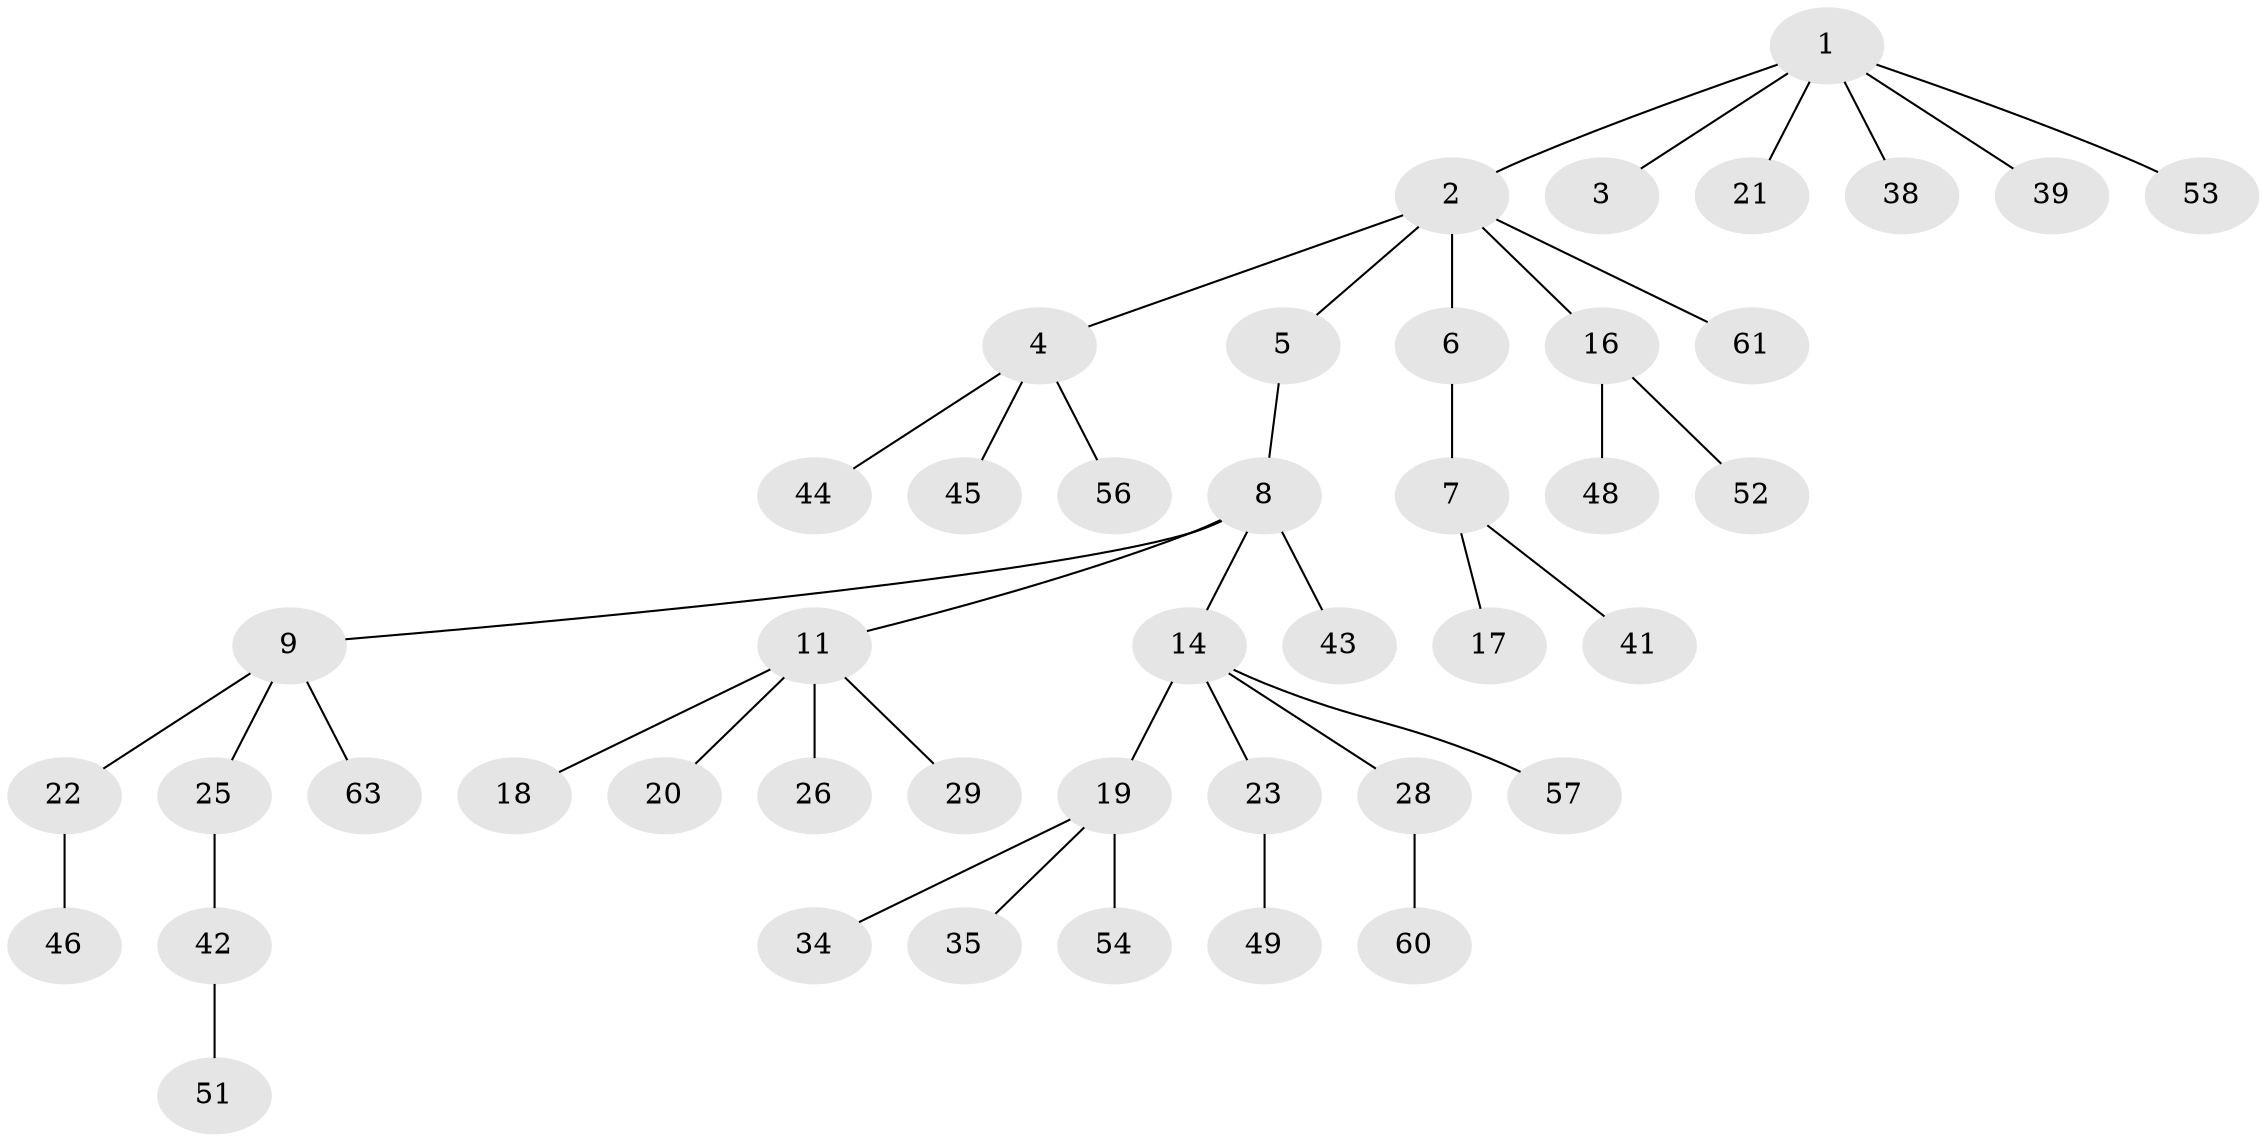 // Generated by graph-tools (version 1.1) at 2025/24/03/03/25 07:24:09]
// undirected, 44 vertices, 43 edges
graph export_dot {
graph [start="1"]
  node [color=gray90,style=filled];
  1 [super="+12"];
  2 [super="+37"];
  3;
  4 [super="+27"];
  5;
  6 [super="+50"];
  7 [super="+31"];
  8 [super="+40"];
  9 [super="+10"];
  11 [super="+13"];
  14 [super="+15"];
  16 [super="+64"];
  17;
  18;
  19 [super="+36"];
  20 [super="+24"];
  21;
  22 [super="+32"];
  23 [super="+33"];
  25 [super="+55"];
  26;
  28 [super="+30"];
  29;
  34;
  35;
  38;
  39 [super="+47"];
  41 [super="+58"];
  42;
  43;
  44 [super="+59"];
  45;
  46;
  48 [super="+62"];
  49;
  51;
  52;
  53;
  54;
  56;
  57;
  60;
  61;
  63;
  1 -- 2;
  1 -- 3;
  1 -- 21;
  1 -- 38;
  1 -- 53;
  1 -- 39;
  2 -- 4;
  2 -- 5;
  2 -- 6;
  2 -- 16;
  2 -- 61;
  4 -- 45;
  4 -- 56;
  4 -- 44;
  5 -- 8;
  6 -- 7;
  7 -- 17;
  7 -- 41;
  8 -- 9;
  8 -- 11;
  8 -- 14;
  8 -- 43;
  9 -- 22;
  9 -- 25;
  9 -- 63;
  11 -- 26;
  11 -- 29;
  11 -- 18;
  11 -- 20;
  14 -- 19;
  14 -- 23;
  14 -- 28;
  14 -- 57;
  16 -- 48;
  16 -- 52;
  19 -- 34;
  19 -- 35;
  19 -- 54;
  22 -- 46;
  23 -- 49;
  25 -- 42;
  28 -- 60;
  42 -- 51;
}
